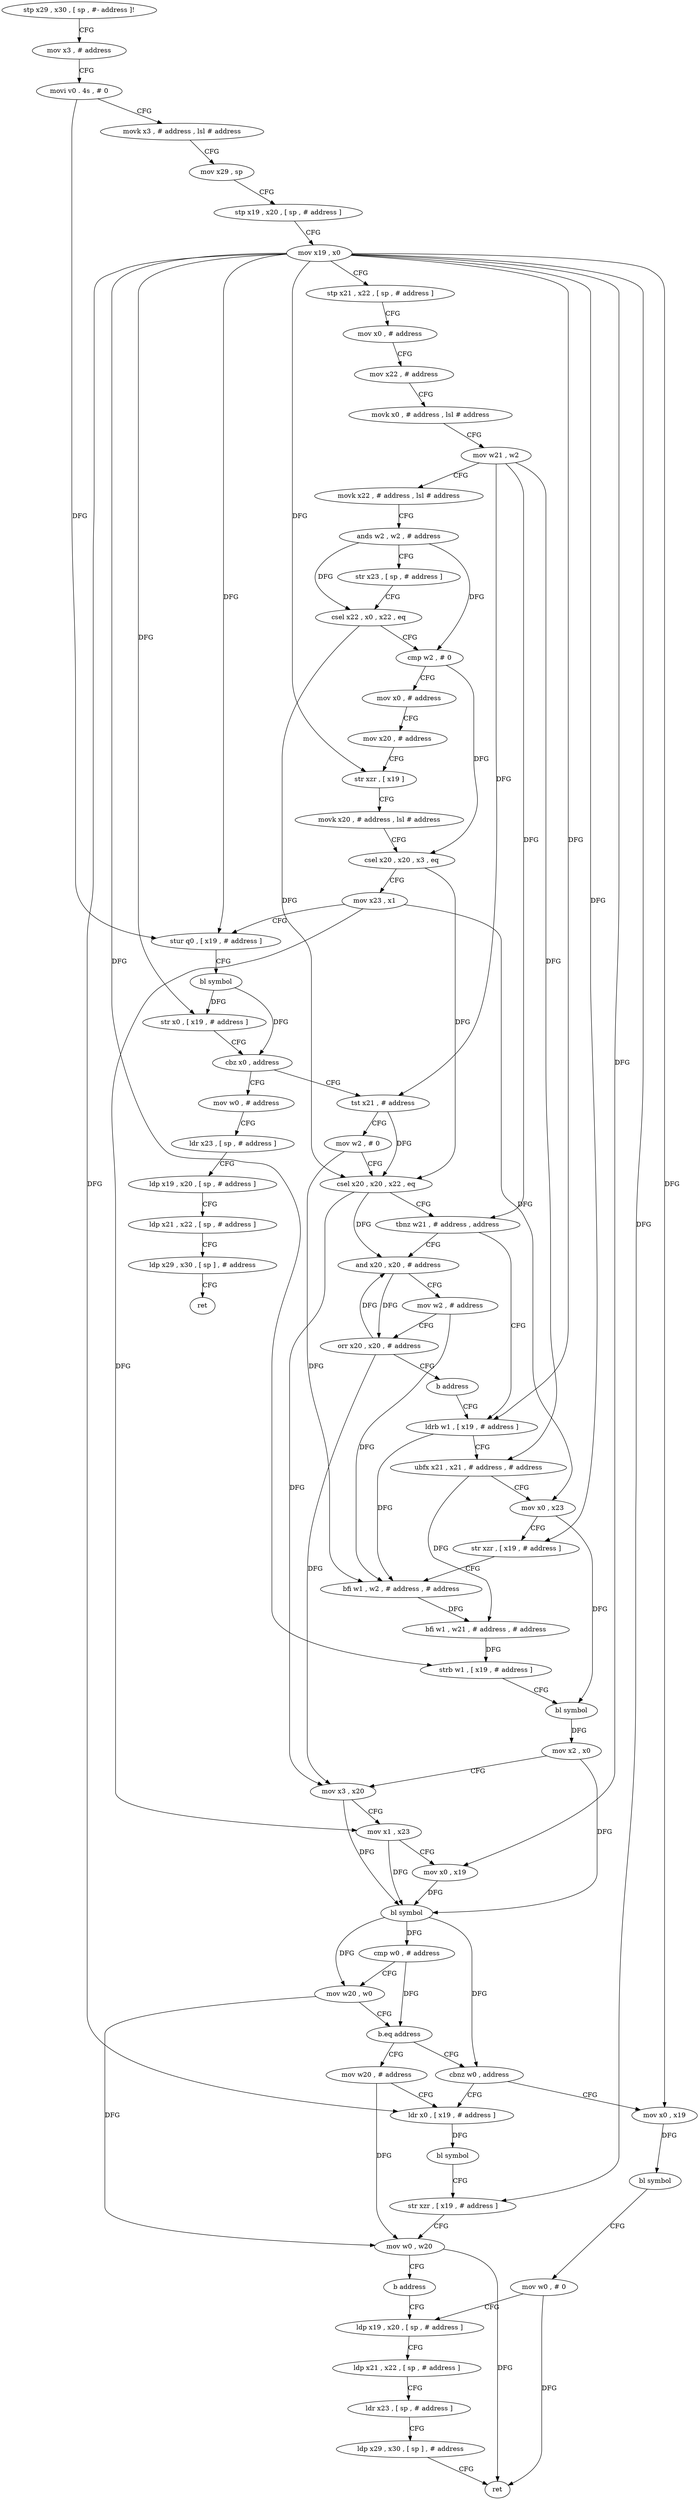 digraph "func" {
"4298616" [label = "stp x29 , x30 , [ sp , #- address ]!" ]
"4298620" [label = "mov x3 , # address" ]
"4298624" [label = "movi v0 . 4s , # 0" ]
"4298628" [label = "movk x3 , # address , lsl # address" ]
"4298632" [label = "mov x29 , sp" ]
"4298636" [label = "stp x19 , x20 , [ sp , # address ]" ]
"4298640" [label = "mov x19 , x0" ]
"4298644" [label = "stp x21 , x22 , [ sp , # address ]" ]
"4298648" [label = "mov x0 , # address" ]
"4298652" [label = "mov x22 , # address" ]
"4298656" [label = "movk x0 , # address , lsl # address" ]
"4298660" [label = "mov w21 , w2" ]
"4298664" [label = "movk x22 , # address , lsl # address" ]
"4298668" [label = "ands w2 , w2 , # address" ]
"4298672" [label = "str x23 , [ sp , # address ]" ]
"4298676" [label = "csel x22 , x0 , x22 , eq" ]
"4298680" [label = "cmp w2 , # 0" ]
"4298684" [label = "mov x0 , # address" ]
"4298688" [label = "mov x20 , # address" ]
"4298692" [label = "str xzr , [ x19 ]" ]
"4298696" [label = "movk x20 , # address , lsl # address" ]
"4298700" [label = "csel x20 , x20 , x3 , eq" ]
"4298704" [label = "mov x23 , x1" ]
"4298708" [label = "stur q0 , [ x19 , # address ]" ]
"4298712" [label = "bl symbol" ]
"4298716" [label = "str x0 , [ x19 , # address ]" ]
"4298720" [label = "cbz x0 , address" ]
"4298880" [label = "mov w0 , # address" ]
"4298724" [label = "tst x21 , # address" ]
"4298884" [label = "ldr x23 , [ sp , # address ]" ]
"4298888" [label = "ldp x19 , x20 , [ sp , # address ]" ]
"4298892" [label = "ldp x21 , x22 , [ sp , # address ]" ]
"4298896" [label = "ldp x29 , x30 , [ sp ] , # address" ]
"4298900" [label = "ret" ]
"4298728" [label = "mov w2 , # 0" ]
"4298732" [label = "csel x20 , x20 , x22 , eq" ]
"4298736" [label = "tbnz w21 , # address , address" ]
"4298840" [label = "and x20 , x20 , # address" ]
"4298740" [label = "ldrb w1 , [ x19 , # address ]" ]
"4298844" [label = "mov w2 , # address" ]
"4298848" [label = "orr x20 , x20 , # address" ]
"4298852" [label = "b address" ]
"4298744" [label = "ubfx x21 , x21 , # address , # address" ]
"4298748" [label = "mov x0 , x23" ]
"4298752" [label = "str xzr , [ x19 , # address ]" ]
"4298756" [label = "bfi w1 , w2 , # address , # address" ]
"4298760" [label = "bfi w1 , w21 , # address , # address" ]
"4298764" [label = "strb w1 , [ x19 , # address ]" ]
"4298768" [label = "bl symbol" ]
"4298772" [label = "mov x2 , x0" ]
"4298776" [label = "mov x3 , x20" ]
"4298780" [label = "mov x1 , x23" ]
"4298784" [label = "mov x0 , x19" ]
"4298788" [label = "bl symbol" ]
"4298792" [label = "cmp w0 , # address" ]
"4298796" [label = "mov w20 , w0" ]
"4298800" [label = "b.eq address" ]
"4298856" [label = "mov w20 , # address" ]
"4298804" [label = "cbnz w0 , address" ]
"4298860" [label = "ldr x0 , [ x19 , # address ]" ]
"4298808" [label = "mov x0 , x19" ]
"4298820" [label = "ldp x19 , x20 , [ sp , # address ]" ]
"4298824" [label = "ldp x21 , x22 , [ sp , # address ]" ]
"4298828" [label = "ldr x23 , [ sp , # address ]" ]
"4298832" [label = "ldp x29 , x30 , [ sp ] , # address" ]
"4298836" [label = "ret" ]
"4298864" [label = "bl symbol" ]
"4298868" [label = "str xzr , [ x19 , # address ]" ]
"4298872" [label = "mov w0 , w20" ]
"4298876" [label = "b address" ]
"4298812" [label = "bl symbol" ]
"4298816" [label = "mov w0 , # 0" ]
"4298616" -> "4298620" [ label = "CFG" ]
"4298620" -> "4298624" [ label = "CFG" ]
"4298624" -> "4298628" [ label = "CFG" ]
"4298624" -> "4298708" [ label = "DFG" ]
"4298628" -> "4298632" [ label = "CFG" ]
"4298632" -> "4298636" [ label = "CFG" ]
"4298636" -> "4298640" [ label = "CFG" ]
"4298640" -> "4298644" [ label = "CFG" ]
"4298640" -> "4298692" [ label = "DFG" ]
"4298640" -> "4298708" [ label = "DFG" ]
"4298640" -> "4298716" [ label = "DFG" ]
"4298640" -> "4298740" [ label = "DFG" ]
"4298640" -> "4298752" [ label = "DFG" ]
"4298640" -> "4298764" [ label = "DFG" ]
"4298640" -> "4298784" [ label = "DFG" ]
"4298640" -> "4298860" [ label = "DFG" ]
"4298640" -> "4298868" [ label = "DFG" ]
"4298640" -> "4298808" [ label = "DFG" ]
"4298644" -> "4298648" [ label = "CFG" ]
"4298648" -> "4298652" [ label = "CFG" ]
"4298652" -> "4298656" [ label = "CFG" ]
"4298656" -> "4298660" [ label = "CFG" ]
"4298660" -> "4298664" [ label = "CFG" ]
"4298660" -> "4298724" [ label = "DFG" ]
"4298660" -> "4298736" [ label = "DFG" ]
"4298660" -> "4298744" [ label = "DFG" ]
"4298664" -> "4298668" [ label = "CFG" ]
"4298668" -> "4298672" [ label = "CFG" ]
"4298668" -> "4298680" [ label = "DFG" ]
"4298668" -> "4298676" [ label = "DFG" ]
"4298672" -> "4298676" [ label = "CFG" ]
"4298676" -> "4298680" [ label = "CFG" ]
"4298676" -> "4298732" [ label = "DFG" ]
"4298680" -> "4298684" [ label = "CFG" ]
"4298680" -> "4298700" [ label = "DFG" ]
"4298684" -> "4298688" [ label = "CFG" ]
"4298688" -> "4298692" [ label = "CFG" ]
"4298692" -> "4298696" [ label = "CFG" ]
"4298696" -> "4298700" [ label = "CFG" ]
"4298700" -> "4298704" [ label = "CFG" ]
"4298700" -> "4298732" [ label = "DFG" ]
"4298704" -> "4298708" [ label = "CFG" ]
"4298704" -> "4298748" [ label = "DFG" ]
"4298704" -> "4298780" [ label = "DFG" ]
"4298708" -> "4298712" [ label = "CFG" ]
"4298712" -> "4298716" [ label = "DFG" ]
"4298712" -> "4298720" [ label = "DFG" ]
"4298716" -> "4298720" [ label = "CFG" ]
"4298720" -> "4298880" [ label = "CFG" ]
"4298720" -> "4298724" [ label = "CFG" ]
"4298880" -> "4298884" [ label = "CFG" ]
"4298724" -> "4298728" [ label = "CFG" ]
"4298724" -> "4298732" [ label = "DFG" ]
"4298884" -> "4298888" [ label = "CFG" ]
"4298888" -> "4298892" [ label = "CFG" ]
"4298892" -> "4298896" [ label = "CFG" ]
"4298896" -> "4298900" [ label = "CFG" ]
"4298728" -> "4298732" [ label = "CFG" ]
"4298728" -> "4298756" [ label = "DFG" ]
"4298732" -> "4298736" [ label = "CFG" ]
"4298732" -> "4298840" [ label = "DFG" ]
"4298732" -> "4298776" [ label = "DFG" ]
"4298736" -> "4298840" [ label = "CFG" ]
"4298736" -> "4298740" [ label = "CFG" ]
"4298840" -> "4298844" [ label = "CFG" ]
"4298840" -> "4298848" [ label = "DFG" ]
"4298740" -> "4298744" [ label = "CFG" ]
"4298740" -> "4298756" [ label = "DFG" ]
"4298844" -> "4298848" [ label = "CFG" ]
"4298844" -> "4298756" [ label = "DFG" ]
"4298848" -> "4298852" [ label = "CFG" ]
"4298848" -> "4298840" [ label = "DFG" ]
"4298848" -> "4298776" [ label = "DFG" ]
"4298852" -> "4298740" [ label = "CFG" ]
"4298744" -> "4298748" [ label = "CFG" ]
"4298744" -> "4298760" [ label = "DFG" ]
"4298748" -> "4298752" [ label = "CFG" ]
"4298748" -> "4298768" [ label = "DFG" ]
"4298752" -> "4298756" [ label = "CFG" ]
"4298756" -> "4298760" [ label = "DFG" ]
"4298760" -> "4298764" [ label = "DFG" ]
"4298764" -> "4298768" [ label = "CFG" ]
"4298768" -> "4298772" [ label = "DFG" ]
"4298772" -> "4298776" [ label = "CFG" ]
"4298772" -> "4298788" [ label = "DFG" ]
"4298776" -> "4298780" [ label = "CFG" ]
"4298776" -> "4298788" [ label = "DFG" ]
"4298780" -> "4298784" [ label = "CFG" ]
"4298780" -> "4298788" [ label = "DFG" ]
"4298784" -> "4298788" [ label = "DFG" ]
"4298788" -> "4298792" [ label = "DFG" ]
"4298788" -> "4298796" [ label = "DFG" ]
"4298788" -> "4298804" [ label = "DFG" ]
"4298792" -> "4298796" [ label = "CFG" ]
"4298792" -> "4298800" [ label = "DFG" ]
"4298796" -> "4298800" [ label = "CFG" ]
"4298796" -> "4298872" [ label = "DFG" ]
"4298800" -> "4298856" [ label = "CFG" ]
"4298800" -> "4298804" [ label = "CFG" ]
"4298856" -> "4298860" [ label = "CFG" ]
"4298856" -> "4298872" [ label = "DFG" ]
"4298804" -> "4298860" [ label = "CFG" ]
"4298804" -> "4298808" [ label = "CFG" ]
"4298860" -> "4298864" [ label = "DFG" ]
"4298808" -> "4298812" [ label = "DFG" ]
"4298820" -> "4298824" [ label = "CFG" ]
"4298824" -> "4298828" [ label = "CFG" ]
"4298828" -> "4298832" [ label = "CFG" ]
"4298832" -> "4298836" [ label = "CFG" ]
"4298864" -> "4298868" [ label = "CFG" ]
"4298868" -> "4298872" [ label = "CFG" ]
"4298872" -> "4298876" [ label = "CFG" ]
"4298872" -> "4298836" [ label = "DFG" ]
"4298876" -> "4298820" [ label = "CFG" ]
"4298812" -> "4298816" [ label = "CFG" ]
"4298816" -> "4298820" [ label = "CFG" ]
"4298816" -> "4298836" [ label = "DFG" ]
}
